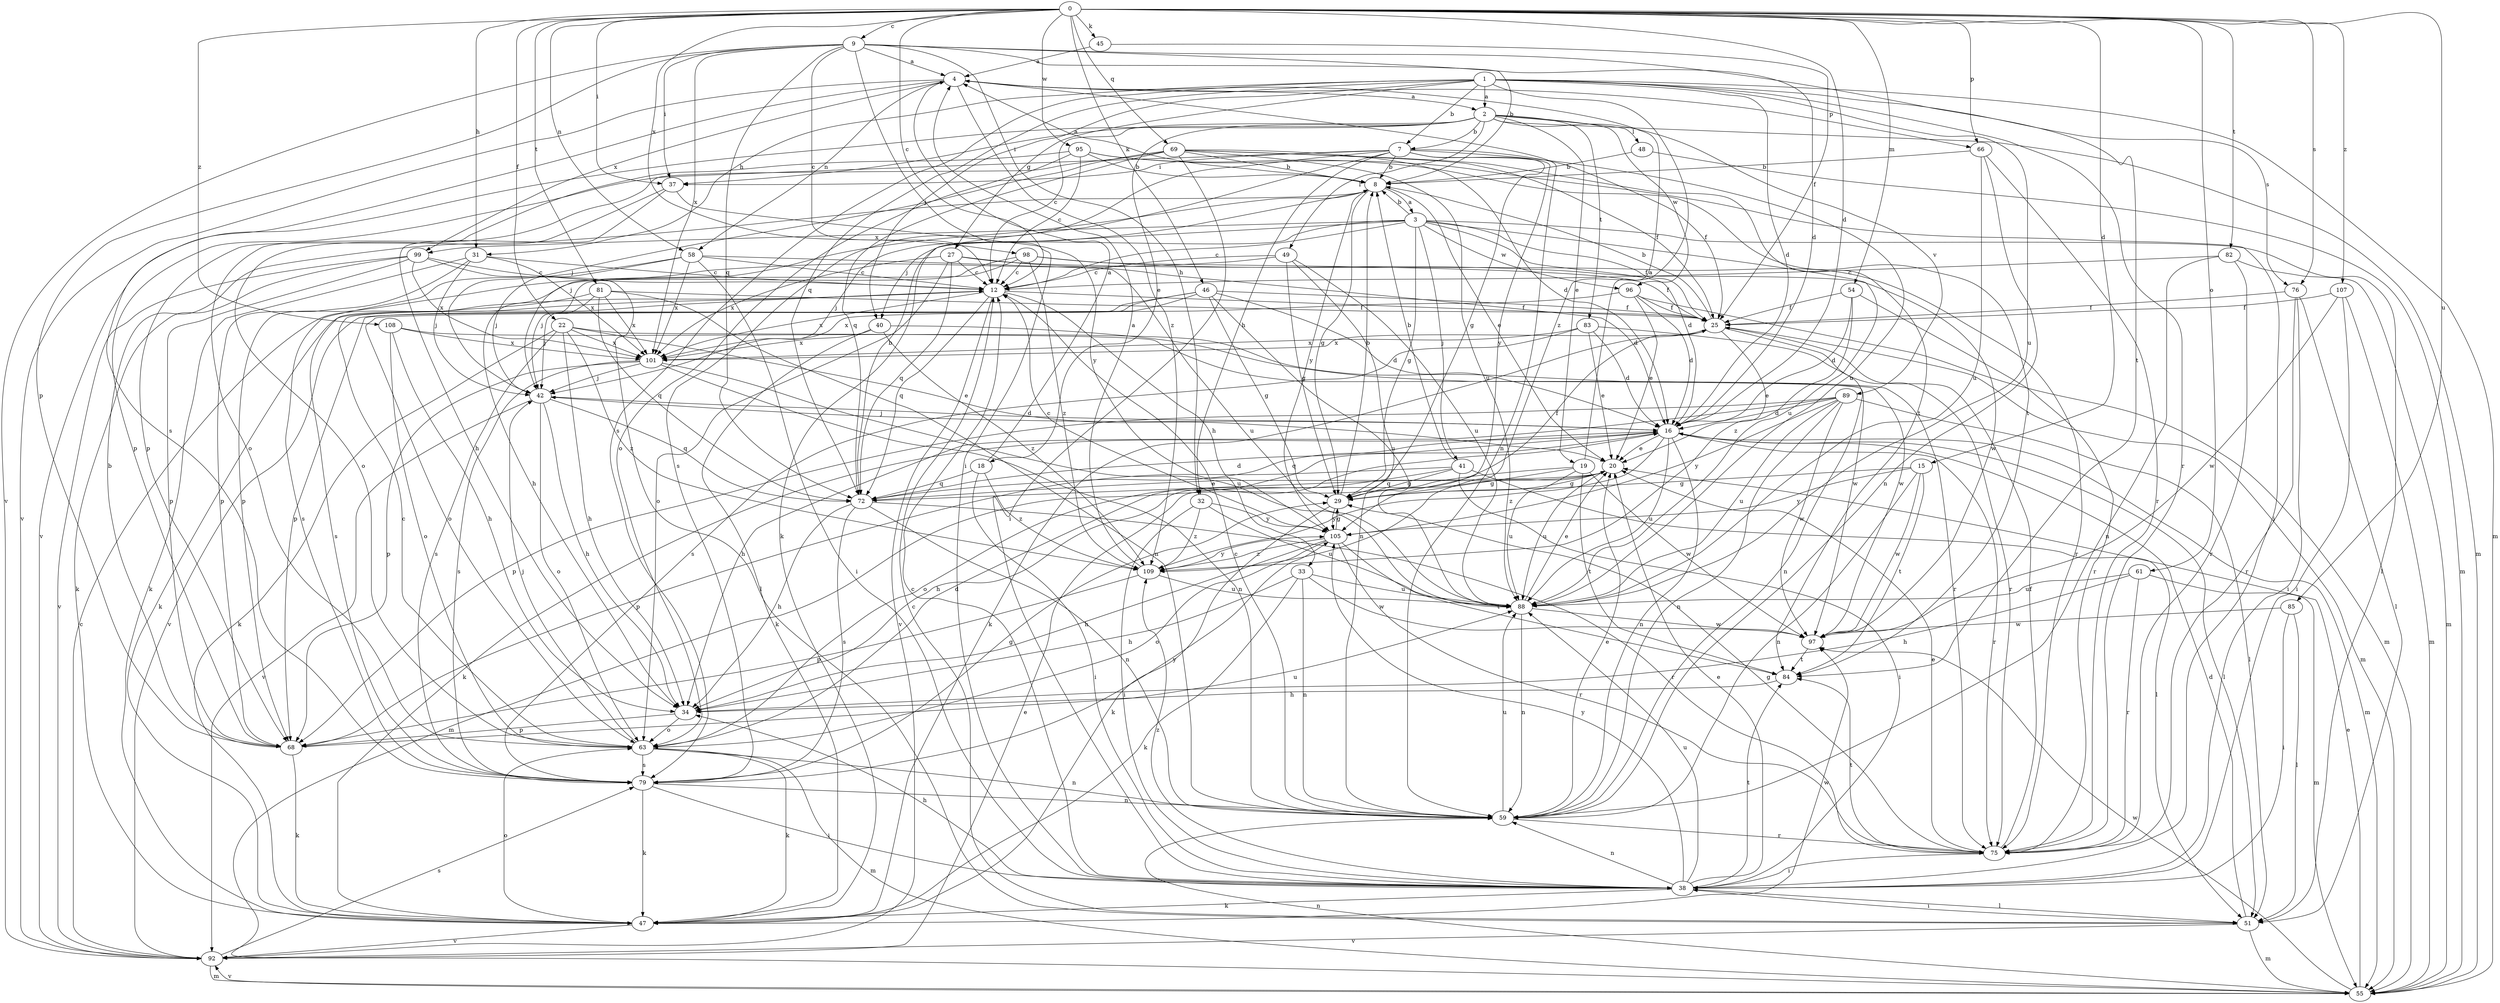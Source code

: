 strict digraph  {
0;
1;
2;
3;
4;
7;
8;
9;
12;
15;
16;
18;
19;
20;
22;
25;
27;
29;
31;
32;
33;
34;
37;
38;
40;
41;
42;
45;
46;
47;
48;
49;
51;
54;
55;
58;
59;
61;
63;
66;
68;
69;
72;
75;
76;
79;
81;
82;
83;
84;
85;
88;
89;
92;
95;
96;
97;
98;
99;
101;
105;
107;
108;
109;
0 -> 9  [label=c];
0 -> 12  [label=c];
0 -> 15  [label=d];
0 -> 16  [label=d];
0 -> 22  [label=f];
0 -> 31  [label=h];
0 -> 37  [label=i];
0 -> 45  [label=k];
0 -> 46  [label=k];
0 -> 54  [label=m];
0 -> 58  [label=n];
0 -> 61  [label=o];
0 -> 66  [label=p];
0 -> 69  [label=q];
0 -> 76  [label=s];
0 -> 81  [label=t];
0 -> 82  [label=t];
0 -> 85  [label=u];
0 -> 95  [label=w];
0 -> 98  [label=x];
0 -> 107  [label=z];
0 -> 108  [label=z];
1 -> 2  [label=a];
1 -> 7  [label=b];
1 -> 16  [label=d];
1 -> 27  [label=g];
1 -> 31  [label=h];
1 -> 40  [label=j];
1 -> 55  [label=m];
1 -> 72  [label=q];
1 -> 75  [label=r];
1 -> 76  [label=s];
1 -> 79  [label=s];
1 -> 88  [label=u];
1 -> 109  [label=z];
2 -> 7  [label=b];
2 -> 12  [label=c];
2 -> 18  [label=e];
2 -> 19  [label=e];
2 -> 37  [label=i];
2 -> 48  [label=l];
2 -> 49  [label=l];
2 -> 55  [label=m];
2 -> 83  [label=t];
2 -> 89  [label=v];
2 -> 92  [label=v];
2 -> 96  [label=w];
3 -> 8  [label=b];
3 -> 12  [label=c];
3 -> 16  [label=d];
3 -> 25  [label=f];
3 -> 29  [label=g];
3 -> 40  [label=j];
3 -> 41  [label=j];
3 -> 42  [label=j];
3 -> 51  [label=l];
3 -> 88  [label=u];
3 -> 96  [label=w];
3 -> 99  [label=x];
4 -> 2  [label=a];
4 -> 58  [label=n];
4 -> 59  [label=n];
4 -> 66  [label=p];
4 -> 79  [label=s];
4 -> 92  [label=v];
4 -> 99  [label=x];
4 -> 109  [label=z];
7 -> 8  [label=b];
7 -> 25  [label=f];
7 -> 29  [label=g];
7 -> 32  [label=h];
7 -> 37  [label=i];
7 -> 47  [label=k];
7 -> 68  [label=p];
7 -> 79  [label=s];
7 -> 88  [label=u];
7 -> 105  [label=y];
8 -> 3  [label=a];
8 -> 4  [label=a];
8 -> 20  [label=e];
8 -> 29  [label=g];
8 -> 42  [label=j];
8 -> 105  [label=y];
9 -> 4  [label=a];
9 -> 8  [label=b];
9 -> 12  [label=c];
9 -> 16  [label=d];
9 -> 32  [label=h];
9 -> 37  [label=i];
9 -> 38  [label=i];
9 -> 68  [label=p];
9 -> 72  [label=q];
9 -> 84  [label=t];
9 -> 92  [label=v];
9 -> 101  [label=x];
12 -> 25  [label=f];
12 -> 33  [label=h];
12 -> 47  [label=k];
12 -> 72  [label=q];
12 -> 92  [label=v];
12 -> 101  [label=x];
15 -> 29  [label=g];
15 -> 59  [label=n];
15 -> 84  [label=t];
15 -> 97  [label=w];
15 -> 105  [label=y];
16 -> 20  [label=e];
16 -> 42  [label=j];
16 -> 47  [label=k];
16 -> 51  [label=l];
16 -> 55  [label=m];
16 -> 59  [label=n];
16 -> 63  [label=o];
16 -> 72  [label=q];
16 -> 75  [label=r];
16 -> 88  [label=u];
16 -> 109  [label=z];
18 -> 4  [label=a];
18 -> 38  [label=i];
18 -> 72  [label=q];
18 -> 109  [label=z];
19 -> 4  [label=a];
19 -> 29  [label=g];
19 -> 55  [label=m];
19 -> 84  [label=t];
19 -> 88  [label=u];
19 -> 97  [label=w];
20 -> 29  [label=g];
20 -> 72  [label=q];
20 -> 88  [label=u];
22 -> 20  [label=e];
22 -> 34  [label=h];
22 -> 47  [label=k];
22 -> 79  [label=s];
22 -> 97  [label=w];
22 -> 101  [label=x];
22 -> 109  [label=z];
25 -> 8  [label=b];
25 -> 20  [label=e];
25 -> 47  [label=k];
25 -> 55  [label=m];
25 -> 59  [label=n];
25 -> 101  [label=x];
27 -> 12  [label=c];
27 -> 16  [label=d];
27 -> 63  [label=o];
27 -> 72  [label=q];
27 -> 75  [label=r];
27 -> 101  [label=x];
29 -> 8  [label=b];
29 -> 25  [label=f];
29 -> 47  [label=k];
29 -> 105  [label=y];
31 -> 12  [label=c];
31 -> 42  [label=j];
31 -> 47  [label=k];
31 -> 68  [label=p];
31 -> 101  [label=x];
32 -> 38  [label=i];
32 -> 88  [label=u];
32 -> 105  [label=y];
32 -> 109  [label=z];
33 -> 34  [label=h];
33 -> 47  [label=k];
33 -> 59  [label=n];
33 -> 88  [label=u];
33 -> 97  [label=w];
34 -> 63  [label=o];
34 -> 68  [label=p];
37 -> 34  [label=h];
37 -> 63  [label=o];
37 -> 105  [label=y];
38 -> 12  [label=c];
38 -> 20  [label=e];
38 -> 34  [label=h];
38 -> 47  [label=k];
38 -> 51  [label=l];
38 -> 59  [label=n];
38 -> 84  [label=t];
38 -> 88  [label=u];
38 -> 105  [label=y];
38 -> 109  [label=z];
40 -> 47  [label=k];
40 -> 97  [label=w];
40 -> 101  [label=x];
40 -> 109  [label=z];
41 -> 8  [label=b];
41 -> 29  [label=g];
41 -> 34  [label=h];
41 -> 38  [label=i];
41 -> 51  [label=l];
41 -> 68  [label=p];
42 -> 16  [label=d];
42 -> 34  [label=h];
42 -> 63  [label=o];
42 -> 72  [label=q];
42 -> 92  [label=v];
45 -> 4  [label=a];
45 -> 25  [label=f];
46 -> 16  [label=d];
46 -> 25  [label=f];
46 -> 29  [label=g];
46 -> 63  [label=o];
46 -> 68  [label=p];
46 -> 88  [label=u];
46 -> 92  [label=v];
47 -> 63  [label=o];
47 -> 92  [label=v];
47 -> 97  [label=w];
48 -> 8  [label=b];
48 -> 55  [label=m];
49 -> 12  [label=c];
49 -> 29  [label=g];
49 -> 59  [label=n];
49 -> 68  [label=p];
49 -> 88  [label=u];
51 -> 12  [label=c];
51 -> 16  [label=d];
51 -> 38  [label=i];
51 -> 55  [label=m];
51 -> 92  [label=v];
54 -> 16  [label=d];
54 -> 25  [label=f];
54 -> 75  [label=r];
54 -> 109  [label=z];
55 -> 20  [label=e];
55 -> 59  [label=n];
55 -> 92  [label=v];
55 -> 97  [label=w];
58 -> 12  [label=c];
58 -> 38  [label=i];
58 -> 42  [label=j];
58 -> 79  [label=s];
58 -> 88  [label=u];
58 -> 101  [label=x];
59 -> 12  [label=c];
59 -> 20  [label=e];
59 -> 75  [label=r];
59 -> 88  [label=u];
61 -> 34  [label=h];
61 -> 55  [label=m];
61 -> 75  [label=r];
61 -> 88  [label=u];
63 -> 12  [label=c];
63 -> 16  [label=d];
63 -> 42  [label=j];
63 -> 47  [label=k];
63 -> 55  [label=m];
63 -> 59  [label=n];
63 -> 79  [label=s];
66 -> 8  [label=b];
66 -> 59  [label=n];
66 -> 75  [label=r];
66 -> 88  [label=u];
68 -> 8  [label=b];
68 -> 47  [label=k];
68 -> 88  [label=u];
69 -> 8  [label=b];
69 -> 16  [label=d];
69 -> 25  [label=f];
69 -> 38  [label=i];
69 -> 42  [label=j];
69 -> 63  [label=o];
69 -> 72  [label=q];
69 -> 84  [label=t];
69 -> 88  [label=u];
72 -> 8  [label=b];
72 -> 16  [label=d];
72 -> 20  [label=e];
72 -> 34  [label=h];
72 -> 59  [label=n];
72 -> 75  [label=r];
72 -> 79  [label=s];
75 -> 20  [label=e];
75 -> 25  [label=f];
75 -> 29  [label=g];
75 -> 38  [label=i];
75 -> 84  [label=t];
76 -> 25  [label=f];
76 -> 38  [label=i];
76 -> 51  [label=l];
76 -> 75  [label=r];
79 -> 29  [label=g];
79 -> 38  [label=i];
79 -> 47  [label=k];
79 -> 59  [label=n];
79 -> 105  [label=y];
81 -> 25  [label=f];
81 -> 42  [label=j];
81 -> 59  [label=n];
81 -> 72  [label=q];
81 -> 79  [label=s];
81 -> 101  [label=x];
82 -> 12  [label=c];
82 -> 55  [label=m];
82 -> 59  [label=n];
82 -> 75  [label=r];
83 -> 16  [label=d];
83 -> 20  [label=e];
83 -> 75  [label=r];
83 -> 79  [label=s];
83 -> 101  [label=x];
84 -> 34  [label=h];
85 -> 38  [label=i];
85 -> 51  [label=l];
85 -> 97  [label=w];
88 -> 20  [label=e];
88 -> 59  [label=n];
88 -> 97  [label=w];
89 -> 16  [label=d];
89 -> 34  [label=h];
89 -> 51  [label=l];
89 -> 59  [label=n];
89 -> 68  [label=p];
89 -> 88  [label=u];
89 -> 97  [label=w];
89 -> 105  [label=y];
92 -> 12  [label=c];
92 -> 20  [label=e];
92 -> 55  [label=m];
92 -> 79  [label=s];
95 -> 8  [label=b];
95 -> 12  [label=c];
95 -> 38  [label=i];
95 -> 63  [label=o];
95 -> 68  [label=p];
95 -> 84  [label=t];
96 -> 16  [label=d];
96 -> 20  [label=e];
96 -> 25  [label=f];
96 -> 55  [label=m];
96 -> 101  [label=x];
97 -> 84  [label=t];
98 -> 12  [label=c];
98 -> 25  [label=f];
98 -> 34  [label=h];
98 -> 42  [label=j];
98 -> 97  [label=w];
98 -> 109  [label=z];
99 -> 12  [label=c];
99 -> 47  [label=k];
99 -> 51  [label=l];
99 -> 68  [label=p];
99 -> 92  [label=v];
99 -> 101  [label=x];
101 -> 42  [label=j];
101 -> 59  [label=n];
101 -> 68  [label=p];
101 -> 79  [label=s];
101 -> 88  [label=u];
105 -> 12  [label=c];
105 -> 29  [label=g];
105 -> 34  [label=h];
105 -> 63  [label=o];
105 -> 75  [label=r];
105 -> 84  [label=t];
105 -> 109  [label=z];
107 -> 25  [label=f];
107 -> 38  [label=i];
107 -> 55  [label=m];
107 -> 97  [label=w];
108 -> 34  [label=h];
108 -> 63  [label=o];
108 -> 75  [label=r];
108 -> 101  [label=x];
109 -> 4  [label=a];
109 -> 68  [label=p];
109 -> 88  [label=u];
109 -> 105  [label=y];
}
